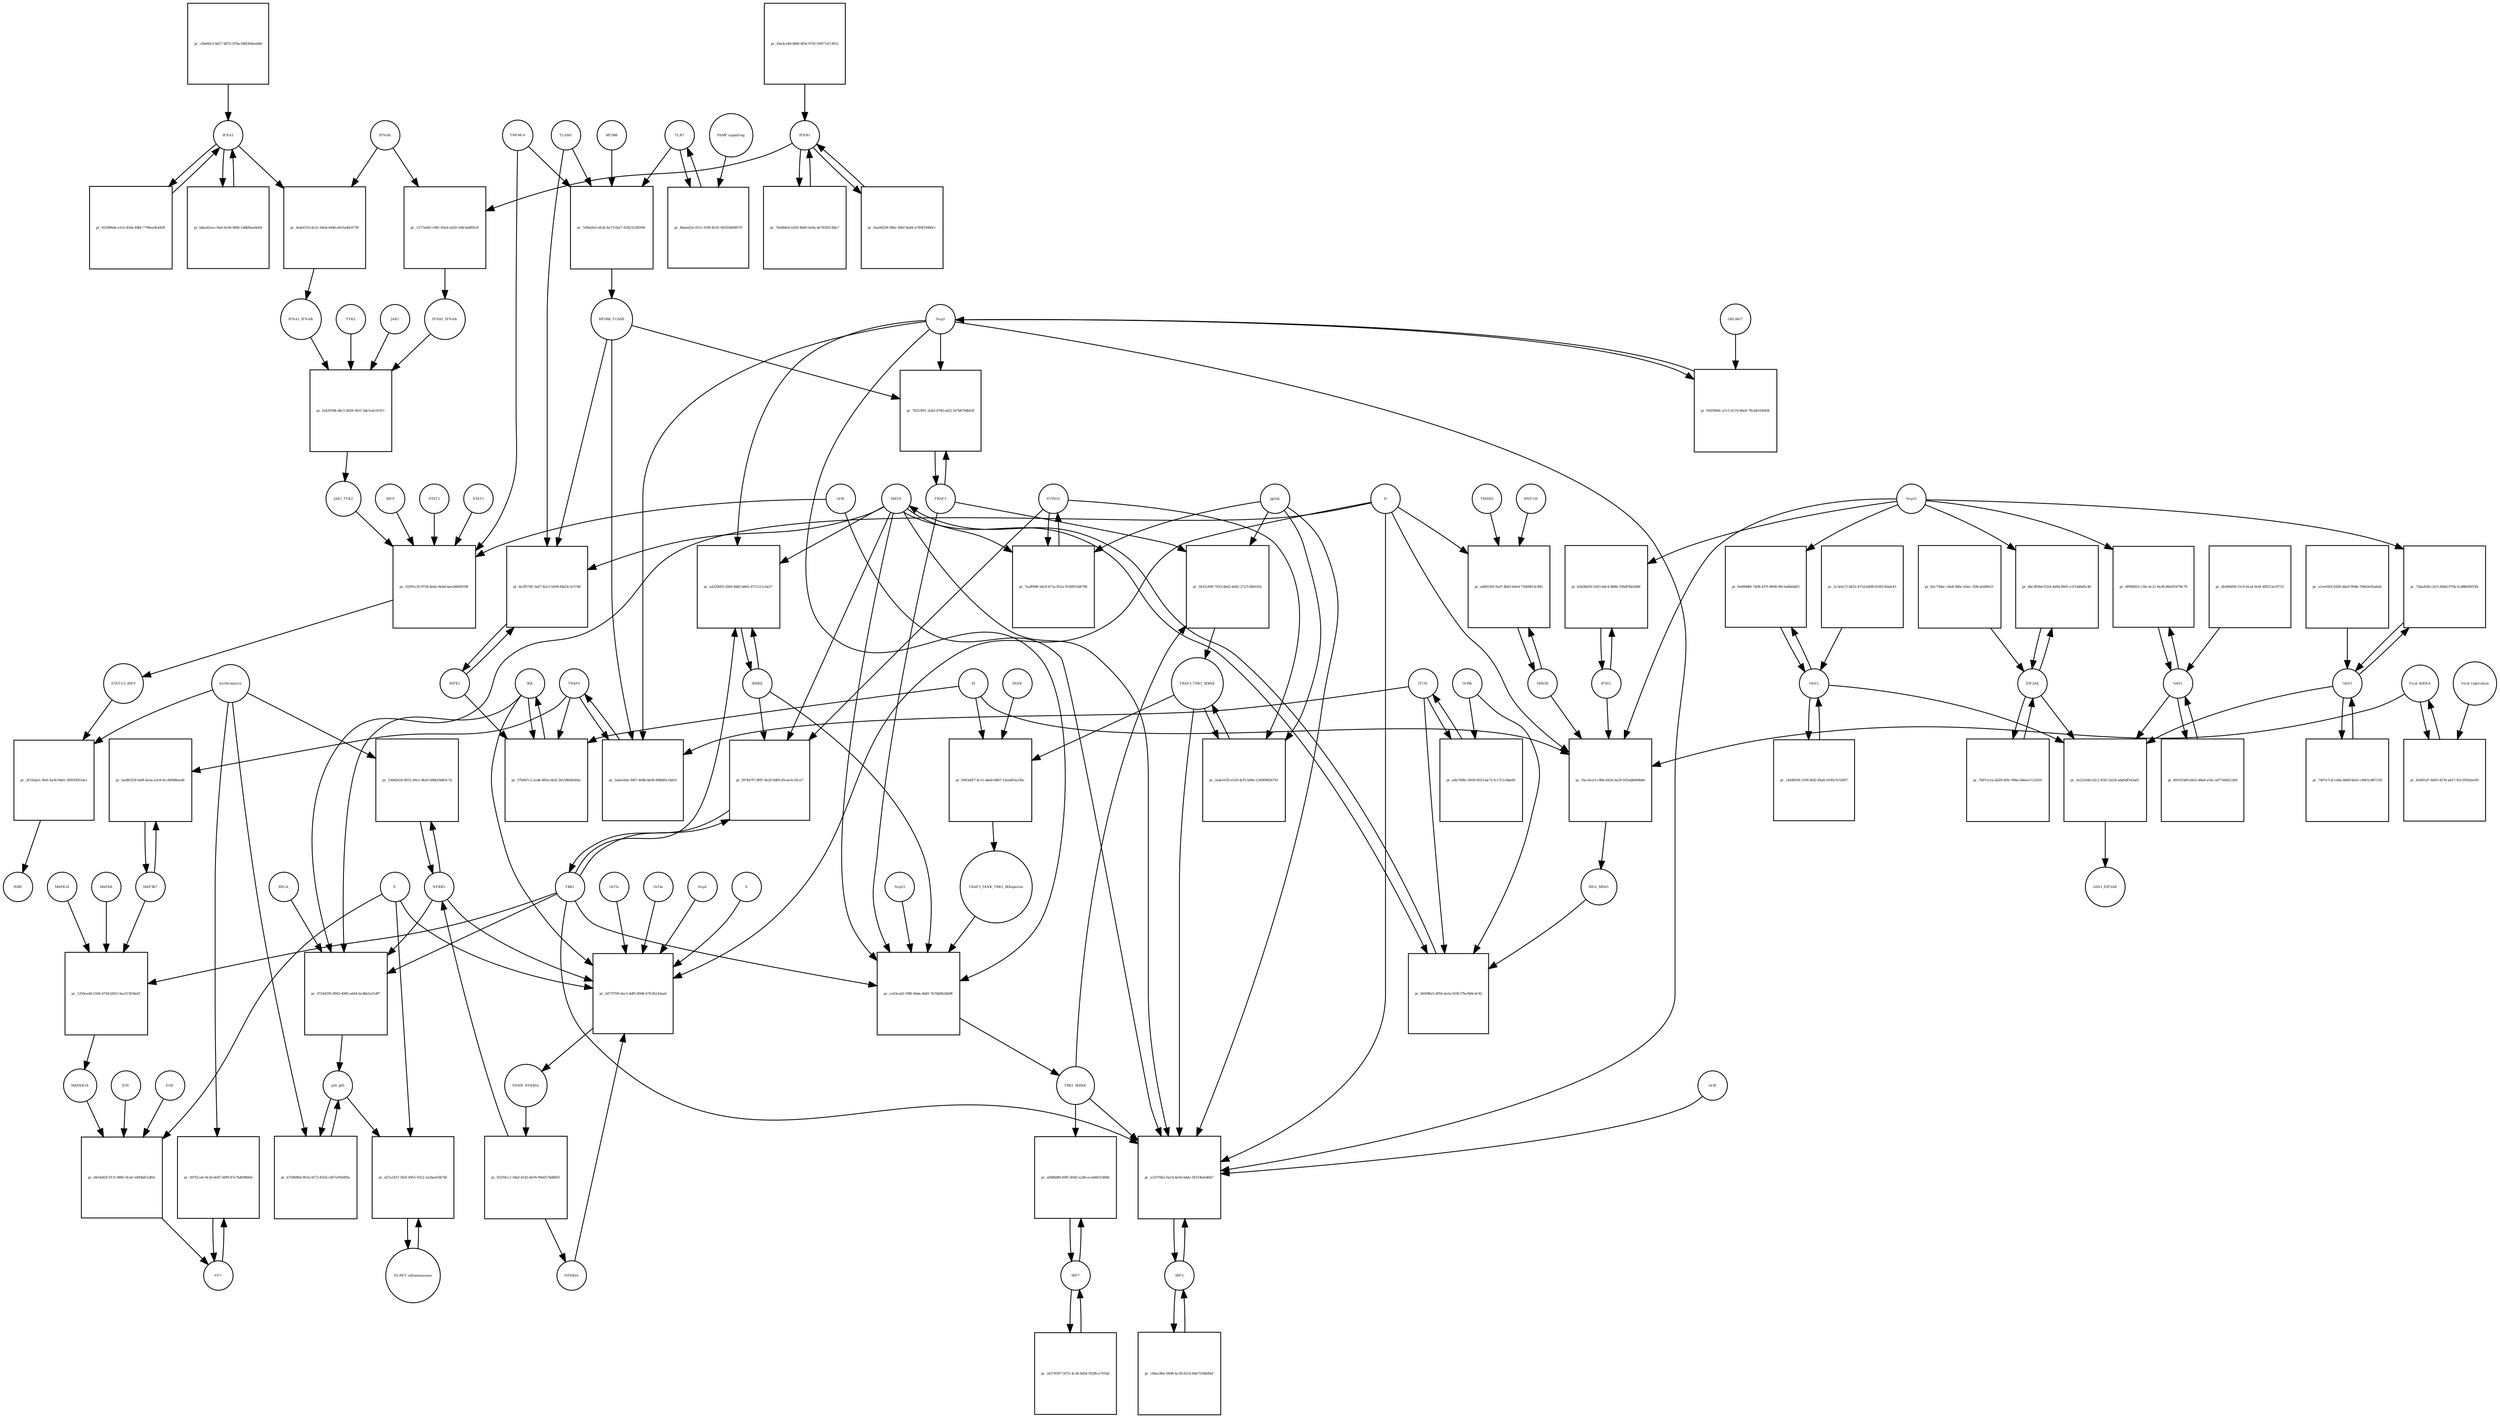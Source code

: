strict digraph  {
IFNA1 [annotation="urn_miriam_pubmed_31226023|urn_miriam_wikipathways_WP4868", bipartite=0, cls=macromolecule, fontsize=4, label=IFNA1, shape=circle];
"pr_652896de-e1e2-45de-84bf-7796ea9e4458" [annotation="", bipartite=1, cls=process, fontsize=4, label="pr_652896de-e1e2-45de-84bf-7796ea9e4458", shape=square];
IFNB1 [annotation="urn_miriam_pubmed_31226023|urn_miriam_wikipathways_WP4868", bipartite=0, cls=macromolecule, fontsize=4, label=IFNB1, shape=circle];
"pr_7be8bfe0-ed20-4b60-9a9a-de78392148a7" [annotation="", bipartite=1, cls=process, fontsize=4, label="pr_7be8bfe0-ed20-4b60-9a9a-de78392148a7", shape=square];
"STAT1/2_IRF9" [annotation="urn_miriam_pubmed_31226023|urn_miriam_wikipathways_WP4868", bipartite=0, cls=complex, fontsize=4, label="STAT1/2_IRF9", shape=circle];
"pr_2f332da5-3fe6-4a30-94d1-2691f95f1da1" [annotation="", bipartite=1, cls=process, fontsize=4, label="pr_2f332da5-3fe6-4a30-94d1-2691f95f1da1", shape=square];
ISRE [annotation="urn_miriam_pubmed_31226023|urn_miriam_wikipathways_WP4868", bipartite=0, cls=complex, fontsize=4, label=ISRE, shape=circle];
Azithromycin [annotation=urn_miriam_wikipathways_WP4868, bipartite=0, cls="simple chemical", fontsize=4, label=Azithromycin, shape=circle];
"AP-1" [annotation="urn_miriam_pubmed_31226023|urn_miriam_wikipathways_WP4868", bipartite=0, cls=complex, fontsize=4, label="AP-1", shape=circle];
"pr_497f2ca6-9e3d-4e87-b0f9-87e7b4698b0d" [annotation="", bipartite=1, cls=process, fontsize=4, label="pr_497f2ca6-9e3d-4e87-b0f9-87e7b4698b0d", shape=square];
NFKB1 [annotation=urn_miriam_wikipathways_WP4868, bipartite=0, cls=macromolecule, fontsize=4, label=NFKB1, shape=circle];
"pr_530d2024-9032-49ce-9b20-b9b61b863c7d" [annotation="", bipartite=1, cls=process, fontsize=4, label="pr_530d2024-9032-49ce-9b20-b9b61b863c7d", shape=square];
IRF3 [annotation="", bipartite=0, cls=macromolecule, fontsize=4, label=IRF3, shape=circle];
"pr_c68ac80e-0496-4c38-82c8-6b675598d9af" [annotation="", bipartite=1, cls=process, fontsize=4, label="pr_c68ac80e-0496-4c38-82c8-6b675598d9af", shape=square];
p50_p65 [annotation="", bipartite=0, cls=complex, fontsize=4, label=p50_p65, shape=circle];
"pr_b759b90d-961b-4573-8356-c667e9560f9a" [annotation="", bipartite=1, cls=process, fontsize=4, label="pr_b759b90d-961b-4573-8356-c667e9560f9a", shape=square];
IRF7 [annotation="", bipartite=0, cls=macromolecule, fontsize=4, label=IRF7, shape=circle];
"pr_24378397-5972-4c36-bd54-932ffce701b0" [annotation="", bipartite=1, cls=process, fontsize=4, label="pr_24378397-5972-4c36-bd54-932ffce701b0", shape=square];
"pr_0aa9d258-98bc-49ef-8ad4-a749f330bdcc" [annotation="", bipartite=1, cls=process, fontsize=4, label="pr_0aa9d258-98bc-49ef-8ad4-a749f330bdcc", shape=square];
"pr_bdaa41ee-c8a0-4cb6-8f6b-1ddbfbaa4eb4" [annotation="", bipartite=1, cls=process, fontsize=4, label="pr_bdaa41ee-c8a0-4cb6-8f6b-1ddbfbaa4eb4", shape=square];
OAS1 [annotation="", bipartite=0, cls=macromolecule, fontsize=4, label=OAS1, shape=circle];
"pr_891053d9-b9e2-48a8-a54c-a67740d21260" [annotation="", bipartite=1, cls=process, fontsize=4, label="pr_891053d9-b9e2-48a8-a54c-a67740d21260", shape=square];
EIF2AK [annotation="", bipartite=0, cls=macromolecule, fontsize=4, label=EIF2AK, shape=circle];
"pr_7b97ce1a-4d29-4f9c-998a-68eee1122016" [annotation="", bipartite=1, cls=process, fontsize=4, label="pr_7b97ce1a-4d29-4f9c-998a-68eee1122016", shape=square];
OAS2 [annotation="", bipartite=0, cls=macromolecule, fontsize=4, label=OAS2, shape=circle];
"pr_1464f658-3199-4fd2-85ab-5030c9155f07" [annotation="", bipartite=1, cls=process, fontsize=4, label="pr_1464f658-3199-4fd2-85ab-5030c9155f07", shape=square];
OAS3 [annotation="", bipartite=0, cls=macromolecule, fontsize=4, label=OAS3, shape=circle];
"pr_7407e7c4-cd4a-4b08-8eb1-c8601c867218" [annotation="", bipartite=1, cls=process, fontsize=4, label="pr_7407e7c4-cd4a-4b08-8eb1-c8601c867218", shape=square];
"pr_29a3ce49-0fd0-4f5e-97d1-05877ef13912" [annotation="", bipartite=1, cls=process, fontsize=4, label="pr_29a3ce49-0fd0-4f5e-97d1-05877ef13912", shape=square];
"pr_cfbe60c3-b017-4872-97ba-fd0f264eed9d" [annotation="", bipartite=1, cls=process, fontsize=4, label="pr_cfbe60c3-b017-4872-97ba-fd0f264eed9d", shape=square];
"pr_4b369d58-21c9-41a4-9c6f-4f9312a19712" [annotation="", bipartite=1, cls=process, fontsize=4, label="pr_4b369d58-21c9-41a4-9c6f-4f9312a19712", shape=square];
"pr_b5c75bbc-24e8-48bc-b5ec-358cafa89e21" [annotation="", bipartite=1, cls=process, fontsize=4, label="pr_b5c75bbc-24e8-48bc-b5ec-358cafa89e21", shape=square];
TRAF6 [annotation="urn_miriam_pubmed_31226023|urn_miriam_wikipathways_WP4868", bipartite=0, cls=macromolecule, fontsize=4, label=TRAF6, shape=circle];
"pr_5abe16dc-f967-468b-bb58-89bbf0c1bfe9" [annotation="", bipartite=1, cls=process, fontsize=4, label="pr_5abe16dc-f967-468b-bb58-89bbf0c1bfe9", shape=square];
MYD88_TCAM1 [annotation=urn_miriam_pubmed_31226023, bipartite=0, cls=complex, fontsize=4, label=MYD88_TCAM1, shape=circle];
Nsp3 [annotation="urn_miriam_pubmed_31226023|urn_miriam_wikipathways_WP4868|urn_miriam_ncbiprotein_YP_009725299", bipartite=0, cls=macromolecule, fontsize=4, label=Nsp3, shape=circle];
ITCH [annotation="", bipartite=0, cls=macromolecule, fontsize=4, label=ITCH, shape=circle];
TBK1 [annotation="urn_miriam_pubmed_31226023|urn_miriam_wikipathways_WP4868|urn_miriam_pubmed_24622840", bipartite=0, cls=macromolecule, fontsize=4, label=TBK1, shape=circle];
"pr_f97447f7-9f87-4e29-9df0-d5cee3c33ce7" [annotation="", bipartite=1, cls=process, fontsize=4, label="pr_f97447f7-9f87-4e29-9df0-d5cee3c33ce7", shape=square];
IKBKE [annotation="", bipartite=0, cls=macromolecule, fontsize=4, label=IKBKE, shape=circle];
STING1 [annotation=urn_miriam_pubmed_24622840, bipartite=0, cls=macromolecule, fontsize=4, label=STING1, shape=circle];
MAVS [annotation="", bipartite=0, cls=macromolecule, fontsize=4, label=MAVS, shape=circle];
"pr_2c3efa72-b832-471d-b408-6190156afe43" [annotation="", bipartite=1, cls=process, fontsize=4, label="pr_2c3efa72-b832-471d-b408-6190156afe43", shape=square];
"pr_e1ee02f4-82b9-44a9-99db-70662e92a6a8" [annotation="", bipartite=1, cls=process, fontsize=4, label="pr_e1ee02f4-82b9-44a9-99db-70662e92a6a8", shape=square];
TRAF3 [annotation=urn_miriam_pubmed_31226023, bipartite=0, cls=macromolecule, fontsize=4, label=TRAF3, shape=circle];
"pr_76253f91-2eb3-4760-ad21-fd7b879db03f" [annotation="", bipartite=1, cls=process, fontsize=4, label="pr_76253f91-2eb3-4760-ad21-fd7b879db03f", shape=square];
MAP3K7 [annotation="", bipartite=0, cls=macromolecule, fontsize=4, label=MAP3K7, shape=circle];
"pr_5ad85329-0a9f-4e5a-a3c6-8cc809d9aed6" [annotation="", bipartite=1, cls=process, fontsize=4, label="pr_5ad85329-0a9f-4e5a-a3c6-8cc809d9aed6", shape=square];
IKK [annotation="", bipartite=0, cls=complex, fontsize=4, label=IKK, shape=circle];
"pr_57b967c2-a1d6-483e-bb2f-2b518b0b564a" [annotation="", bipartite=1, cls=process, fontsize=4, label="pr_57b967c2-a1d6-483e-bb2f-2b518b0b564a", shape=square];
RIPK1 [annotation="", bipartite=0, cls=macromolecule, fontsize=4, label=RIPK1, shape=circle];
M [annotation="urn_miriam_pubmed_31226023|urn_miriam_ncbiprotein_BCD58756", bipartite=0, cls=macromolecule, fontsize=4, label=M, shape=circle];
"pr_a4229d55-d3fd-48d5-b662-d711211cbe27" [annotation="", bipartite=1, cls=process, fontsize=4, label="pr_a4229d55-d3fd-48d5-b662-d711211cbe27", shape=square];
"pr_e21076b2-0a14-4e5b-bddc-0f333beb46b7" [annotation="", bipartite=1, cls=process, fontsize=4, label="pr_e21076b2-0a14-4e5b-bddc-0f333beb46b7", shape=square];
TBK1_IKBKE [annotation="urn_miriam_pubmed_31226023|urn_miriam_wikipathways_WP4868|urn_miriam_pubmed_24622840", bipartite=0, cls=complex, fontsize=4, label=TBK1_IKBKE, shape=circle];
N [annotation="urn_miriam_pubmed_31226023|urn_miriam_ncbiprotein_BCD58761", bipartite=0, cls=macromolecule, fontsize=4, label=N, shape=circle];
TRAF3_TBK1_IKBKE [annotation=urn_miriam_pubmed_24622840, bipartite=0, cls=complex, fontsize=4, label=TRAF3_TBK1_IKBKE, shape=circle];
Orf8 [annotation=urn_miriam_ncbiprotein_BCD58760, bipartite=0, cls=complex, fontsize=4, label=Orf8, shape=circle];
Orf6 [annotation="urn_miriam_pubmed_31226023|urn_miriam_ncbiprotein_BCD58757", bipartite=0, cls=macromolecule, fontsize=4, label=Orf6, shape=circle];
pp1ab [annotation="urn_miriam_ncbiprotein_YP_009724389|urn_miriam_pubmed_24622840", bipartite=0, cls=macromolecule, fontsize=4, label=pp1ab, shape=circle];
"pr_6e3f57d5-5a67-42c5-b509-f6af3c3c5746" [annotation="", bipartite=1, cls=process, fontsize=4, label="pr_6e3f57d5-5a67-42c5-b509-f6af3c3c5746", shape=square];
TCAM1 [annotation=urn_miriam_pubmed_31226023, bipartite=0, cls=macromolecule, fontsize=4, label=TCAM1, shape=circle];
"pr_665f8fa5-4956-4a5a-818f-f7bc0b9c4c92" [annotation="", bipartite=1, cls=process, fontsize=4, label="pr_665f8fa5-4956-4a5a-818f-f7bc0b9c4c92", shape=square];
RIG1_MDA5 [annotation="urn_miriam_pubmed_31226023|urn_miriam_pubmed_19052324", bipartite=0, cls=complex, fontsize=4, label=RIG1_MDA5, shape=circle];
Orf9b [annotation="urn_miriam_pubmed_31226023|urn_miriam_ncbiprotein_ABI96969|urn_miriam_uniprot_P0DTD2", bipartite=0, cls=macromolecule, fontsize=4, label=Orf9b, shape=circle];
"pr_72ba2f46-cb15-466d-975b-5cd8609053fa" [annotation="", bipartite=1, cls=process, fontsize=4, label="pr_72ba2f46-cb15-466d-975b-5cd8609053fa", shape=square];
Nsp15 [annotation="urn_miriam_pubmed_31226023|urn_miriam_ncbiprotein_YP_009725310", bipartite=0, cls=macromolecule, fontsize=4, label=Nsp15, shape=circle];
"pr_9e699df6-7408-437f-8694-90c5adb44df3" [annotation="", bipartite=1, cls=process, fontsize=4, label="pr_9e699df6-7408-437f-8694-90c5adb44df3", shape=square];
"pr_4f09b925-c3fa-4c21-8a39-89a055f78c78" [annotation="", bipartite=1, cls=process, fontsize=4, label="pr_4f09b925-c3fa-4c21-8a39-89a055f78c78", shape=square];
"pr_dbc383bd-0324-4d94-8b91-e1f144bd5c46" [annotation="", bipartite=1, cls=process, fontsize=4, label="pr_dbc383bd-0324-4d94-8b91-e1f144bd5c46", shape=square];
"Viral dsRNA" [annotation="urn_miriam_pubmed_31226023|urn_miriam_pubmed_19052324|urn_miriam_taxonomy_694009", bipartite=0, cls="nucleic acid feature", fontsize=4, label="Viral dsRNA", shape=circle];
"pr_fe66f1d7-6d93-457b-a817-93c29502ee95" [annotation="", bipartite=1, cls=process, fontsize=4, label="pr_fe66f1d7-6d93-457b-a817-93c29502ee95", shape=square];
"Viral replication" [annotation="urn_miriam_pubmed_31226023|urn_miriam_pubmed_19052324|urn_miriam_mesh_D014779", bipartite=0, cls=phenotype, fontsize=4, label="Viral replication", shape=circle];
"pr_05059b9c-a7c5-4118-86e8-79cb41826f04" [annotation="", bipartite=1, cls=process, fontsize=4, label="pr_05059b9c-a7c5-4118-86e8-79cb41826f04", shape=square];
GRL0617 [annotation=urn_miriam_wikipathways_WP4868, bipartite=0, cls="simple chemical", fontsize=4, label=GRL0617, shape=circle];
"pr_7eaff996-5dc8-471a-831a-9149915b6706" [annotation="", bipartite=1, cls=process, fontsize=4, label="pr_7eaff996-5dc8-471a-831a-9149915b6706", shape=square];
"pr_2a4e1633-e520-4cf5-b99a-12490982b793" [annotation="", bipartite=1, cls=process, fontsize=4, label="pr_2a4e1633-e520-4cf5-b99a-12490982b793", shape=square];
TLR7 [annotation=urn_miriam_pubmed_31226023, bipartite=0, cls=macromolecule, fontsize=4, label=TLR7, shape=circle];
"pr_4baeef2e-0511-41f6-8c02-0d3556b9f078" [annotation="", bipartite=1, cls=process, fontsize=4, label="pr_4baeef2e-0511-41f6-8c02-0d3556b9f078", shape=square];
"PAMP signalling" [annotation="urn_miriam_pubmed_31226023|urn_miriam_mesh_D000069452", bipartite=0, cls=phenotype, fontsize=4, label="PAMP signalling", shape=circle];
IFIH1 [annotation="", bipartite=0, cls=macromolecule, fontsize=4, label=IFIH1, shape=circle];
"pr_b5e0bd30-5263-4dc4-9b8b-356df3bb5486" [annotation="", bipartite=1, cls=process, fontsize=4, label="pr_b5e0bd30-5263-4dc4-9b8b-356df3bb5486", shape=square];
DDX58 [annotation="urn_miriam_pubmed_31226023|urn_miriam_pubmed_19052324", bipartite=0, cls=macromolecule, fontsize=4, label=DDX58, shape=circle];
"pr_ebf45393-fad7-4b43-b0ed-71b09614c845" [annotation="", bipartite=1, cls=process, fontsize=4, label="pr_ebf45393-fad7-4b43-b0ed-71b09614c845", shape=square];
TRIM25 [annotation="", bipartite=0, cls=macromolecule, fontsize=4, label=TRIM25, shape=circle];
RNF135 [annotation="", bipartite=0, cls=macromolecule, fontsize=4, label=RNF135, shape=circle];
"pr_a9a7898c-6059-4553-be72-fc17c1c8de60" [annotation="", bipartite=1, cls=process, fontsize=4, label="pr_a9a7898c-6059-4553-be72-fc17c1c8de60", shape=square];
"pr_6903d5f7-4c11-4da8-b867-13eab03a33bc" [annotation="", bipartite=1, cls=process, fontsize=4, label="pr_6903d5f7-4c11-4da8-b867-13eab03a33bc", shape=square];
TRAF3_TANK_TBK1_IKKepsilon [annotation="", bipartite=0, cls=complex, fontsize=4, label=TRAF3_TANK_TBK1_IKKepsilon, shape=circle];
TANK [annotation="", bipartite=0, cls=macromolecule, fontsize=4, label=TANK, shape=circle];
"pr_af888d89-60f5-49d5-a24b-eca84831d8b8" [annotation="", bipartite=1, cls=process, fontsize=4, label="pr_af888d89-60f5-49d5-a24b-eca84831d8b8", shape=square];
NLRP3_inflammasome [annotation="", bipartite=0, cls=complex, fontsize=4, label=NLRP3_inflammasome, shape=circle];
"pr_d27a1437-5b5f-4955-9322-2a2bad16b7bf" [annotation="", bipartite=1, cls=process, fontsize=4, label="pr_d27a1437-5b5f-4955-9322-2a2bad16b7bf", shape=square];
E [annotation="urn_miriam_pubmed_31226023|urn_miriam_ncbiprotein_BCD58755", bipartite=0, cls=macromolecule, fontsize=4, label=E, shape=circle];
STAT1 [annotation="urn_miriam_pubmed_31226023|urn_miriam_wikipathways_WP4868", bipartite=0, cls=macromolecule, fontsize=4, label=STAT1, shape=circle];
"pr_10293c35-9728-4ebe-8ebd-4ae2d649550f" [annotation="", bipartite=1, cls=process, fontsize=4, label="pr_10293c35-9728-4ebe-8ebd-4ae2d649550f", shape=square];
TREML4 [annotation=urn_miriam_wikipathways_WP4868, bipartite=0, cls=macromolecule, fontsize=4, label=TREML4, shape=circle];
JAK1_TYK2 [annotation="urn_miriam_pubmed_31226023|urn_miriam_wikipathways_WP4868", bipartite=0, cls=complex, fontsize=4, label=JAK1_TYK2, shape=circle];
IRF9 [annotation="urn_miriam_pubmed_31226023|urn_miriam_wikipathways_WP4868", bipartite=0, cls=macromolecule, fontsize=4, label=IRF9, shape=circle];
STAT2 [annotation="urn_miriam_pubmed_31226023|urn_miriam_wikipathways_WP4868", bipartite=0, cls=macromolecule, fontsize=4, label=STAT2, shape=circle];
"pr_3e232444-02c2-45b7-b224-abd5df343a01" [annotation="", bipartite=1, cls=process, fontsize=4, label="pr_3e232444-02c2-45b7-b224-abd5df343a01", shape=square];
OAS1_EIF2AK [annotation="", bipartite=0, cls=complex, fontsize=4, label=OAS1_EIF2AK, shape=circle];
JAK1 [annotation="urn_miriam_pubmed_31226023|urn_miriam_wikipathways_WP4868", bipartite=0, cls=macromolecule, fontsize=4, label=JAK1, shape=circle];
"pr_fa429394-d4c5-4829-941f-3de1e4c01911" [annotation="", bipartite=1, cls=process, fontsize=4, label="pr_fa429394-d4c5-4829-941f-3de1e4c01911", shape=square];
IFNA1_IFNAR [annotation="urn_miriam_pubmed_31226023|urn_miriam_wikipathways_WP4868", bipartite=0, cls=complex, fontsize=4, label=IFNA1_IFNAR, shape=circle];
IFNB1_IFNAR [annotation="urn_miriam_pubmed_31226023|urn_miriam_wikipathways_WP4868", bipartite=0, cls=complex, fontsize=4, label=IFNB1_IFNAR, shape=circle];
TYK2 [annotation="urn_miriam_pubmed_31226023|urn_miriam_wikipathways_WP4868", bipartite=0, cls=macromolecule, fontsize=4, label=TYK2, shape=circle];
MYD88 [annotation="urn_miriam_pubmed_31226023|urn_miriam_wikipathways_WP4868", bipartite=0, cls=macromolecule, fontsize=4, label=MYD88, shape=circle];
"pr_7efba0e5-e62b-4a73-82e7-83023228599c" [annotation="", bipartite=1, cls=process, fontsize=4, label="pr_7efba0e5-e62b-4a73-82e7-83023228599c", shape=square];
NFKB_NFKBIA [annotation="urn_miriam_pubmed_31226023|urn_miriam_wikipathways_WP4868", bipartite=0, cls=complex, fontsize=4, label=NFKB_NFKBIA, shape=circle];
"pr_93359cc1-04af-41d3-b639-99e657bd8003" [annotation="", bipartite=1, cls=process, fontsize=4, label="pr_93359cc1-04af-41d3-b639-99e657bd8003", shape=square];
NFKBIA [annotation="urn_miriam_pubmed_31226023|urn_miriam_wikipathways_WP4868", bipartite=0, cls=macromolecule, fontsize=4, label=NFKBIA, shape=circle];
IFNAR [annotation="urn_miriam_pubmed_31226023|urn_miriam_wikipathways_WP4868", bipartite=0, cls=complex, fontsize=4, label=IFNAR, shape=circle];
"pr_0a4ef210-dc3c-44e6-b446-a0cfad0c6739" [annotation="", bipartite=1, cls=process, fontsize=4, label="pr_0a4ef210-dc3c-44e6-b446-a0cfad0c6739", shape=square];
"pr_1377a645-c981-43ed-ab20-1d4cba8f9e2f" [annotation="", bipartite=1, cls=process, fontsize=4, label="pr_1377a645-c981-43ed-ab20-1d4cba8f9e2f", shape=square];
MAPK14 [annotation="urn_miriam_pubmed_31226023|urn_miriam_wikipathways_WP4868", bipartite=0, cls=macromolecule, fontsize=4, label=MAPK14, shape=circle];
"pr_1250ced4-2166-4704-b933-3ea313034ef2" [annotation="", bipartite=1, cls=process, fontsize=4, label="pr_1250ced4-2166-4704-b933-3ea313034ef2", shape=square];
"MAPK8/14" [annotation="urn_miriam_pubmed_31226023|urn_miriam_wikipathways_WP4868", bipartite=0, cls=complex, fontsize=4, label="MAPK8/14", shape=circle];
MAPK8 [annotation="urn_miriam_pubmed_31226023|urn_miriam_wikipathways_WP4868", bipartite=0, cls=macromolecule, fontsize=4, label=MAPK8, shape=circle];
JUN [annotation="urn_miriam_pubmed_31226023|urn_miriam_wikipathways_WP4868", bipartite=0, cls=macromolecule, fontsize=4, label=JUN, shape=circle];
"pr_d414d42f-911f-4885-9cab-1d00bd51df0c" [annotation="", bipartite=1, cls=process, fontsize=4, label="pr_d414d42f-911f-4885-9cab-1d00bd51df0c", shape=square];
FOS [annotation="urn_miriam_pubmed_31226023|urn_miriam_wikipathways_WP4868", bipartite=0, cls=macromolecule, fontsize=4, label=FOS, shape=circle];
"pr_2d77f709-dec5-4df5-89d8-47fcfb143aa6" [annotation="", bipartite=1, cls=process, fontsize=4, label="pr_2d77f709-dec5-4df5-89d8-47fcfb143aa6", shape=square];
Nsp1 [annotation="urn_miriam_pubmed_31226023|urn_miriam_ncbiprotein_YP_009725297", bipartite=0, cls=macromolecule, fontsize=4, label=Nsp1, shape=circle];
S [annotation=urn_miriam_ncbiprotein_BCD58753, bipartite=0, cls=macromolecule, fontsize=4, label=S, shape=circle];
Orf7a [annotation=urn_miriam_ncbiprotein_BCD58758, bipartite=0, cls=macromolecule, fontsize=4, label=Orf7a, shape=circle];
Orf3a [annotation=urn_miriam_ncbiprotein_BCD58754, bipartite=0, cls=macromolecule, fontsize=4, label=Orf3a, shape=circle];
"pr_ced3cad2-59f6-4bda-bb82-7b7db9624b98" [annotation="", bipartite=1, cls=process, fontsize=4, label="pr_ced3cad2-59f6-4bda-bb82-7b7db9624b98", shape=square];
Nsp13 [annotation="urn_miriam_uniprot_P0DTD1|urn_miriam_wikipathways_WP4868|urn_miriam_ncbiprotein_YP_009725308", bipartite=0, cls=macromolecule, fontsize=4, label=Nsp13, shape=circle];
RELA [annotation="", bipartite=0, cls=macromolecule, fontsize=4, label=RELA, shape=circle];
"pr_07244293-8945-4985-a644-bcdbb1e21df7" [annotation="", bipartite=1, cls=process, fontsize=4, label="pr_07244293-8945-4985-a644-bcdbb1e21df7", shape=square];
"pr_1bccbce3-c89e-443e-be29-935edb668b8e" [annotation="", bipartite=1, cls=process, fontsize=4, label="pr_1bccbce3-c89e-443e-be29-935edb668b8e", shape=square];
"pr_3431c690-7633-4bd2-be82-2727c846183c" [annotation="", bipartite=1, cls=process, fontsize=4, label="pr_3431c690-7633-4bd2-be82-2727c846183c", shape=square];
IFNA1 -> "pr_652896de-e1e2-45de-84bf-7796ea9e4458"  [annotation="", interaction_type=consumption];
IFNA1 -> "pr_bdaa41ee-c8a0-4cb6-8f6b-1ddbfbaa4eb4"  [annotation="", interaction_type=consumption];
IFNA1 -> "pr_0a4ef210-dc3c-44e6-b446-a0cfad0c6739"  [annotation="", interaction_type=consumption];
"pr_652896de-e1e2-45de-84bf-7796ea9e4458" -> IFNA1  [annotation="", interaction_type=production];
IFNB1 -> "pr_7be8bfe0-ed20-4b60-9a9a-de78392148a7"  [annotation="", interaction_type=consumption];
IFNB1 -> "pr_0aa9d258-98bc-49ef-8ad4-a749f330bdcc"  [annotation="", interaction_type=consumption];
IFNB1 -> "pr_1377a645-c981-43ed-ab20-1d4cba8f9e2f"  [annotation="", interaction_type=consumption];
"pr_7be8bfe0-ed20-4b60-9a9a-de78392148a7" -> IFNB1  [annotation="", interaction_type=production];
"STAT1/2_IRF9" -> "pr_2f332da5-3fe6-4a30-94d1-2691f95f1da1"  [annotation="", interaction_type=consumption];
"pr_2f332da5-3fe6-4a30-94d1-2691f95f1da1" -> ISRE  [annotation="", interaction_type=production];
Azithromycin -> "pr_2f332da5-3fe6-4a30-94d1-2691f95f1da1"  [annotation=urn_miriam_pubmed_31226023, interaction_type=inhibition];
Azithromycin -> "pr_497f2ca6-9e3d-4e87-b0f9-87e7b4698b0d"  [annotation=urn_miriam_pubmed_31226023, interaction_type=inhibition];
Azithromycin -> "pr_530d2024-9032-49ce-9b20-b9b61b863c7d"  [annotation=urn_miriam_wikipathways_WP4868, interaction_type=inhibition];
Azithromycin -> "pr_b759b90d-961b-4573-8356-c667e9560f9a"  [annotation=urn_miriam_pubmed_31226023, interaction_type=inhibition];
"AP-1" -> "pr_497f2ca6-9e3d-4e87-b0f9-87e7b4698b0d"  [annotation="", interaction_type=consumption];
"pr_497f2ca6-9e3d-4e87-b0f9-87e7b4698b0d" -> "AP-1"  [annotation="", interaction_type=production];
NFKB1 -> "pr_530d2024-9032-49ce-9b20-b9b61b863c7d"  [annotation="", interaction_type=consumption];
NFKB1 -> "pr_2d77f709-dec5-4df5-89d8-47fcfb143aa6"  [annotation="", interaction_type=consumption];
NFKB1 -> "pr_07244293-8945-4985-a644-bcdbb1e21df7"  [annotation="", interaction_type=consumption];
"pr_530d2024-9032-49ce-9b20-b9b61b863c7d" -> NFKB1  [annotation="", interaction_type=production];
IRF3 -> "pr_c68ac80e-0496-4c38-82c8-6b675598d9af"  [annotation="", interaction_type=consumption];
IRF3 -> "pr_e21076b2-0a14-4e5b-bddc-0f333beb46b7"  [annotation="", interaction_type=consumption];
"pr_c68ac80e-0496-4c38-82c8-6b675598d9af" -> IRF3  [annotation="", interaction_type=production];
p50_p65 -> "pr_b759b90d-961b-4573-8356-c667e9560f9a"  [annotation="", interaction_type=consumption];
p50_p65 -> "pr_d27a1437-5b5f-4955-9322-2a2bad16b7bf"  [annotation="urn_miriam_pubmed_32133002|urn_miriam_taxonomy_694009|urn_miriam_pubmed_28531279", interaction_type=catalysis];
"pr_b759b90d-961b-4573-8356-c667e9560f9a" -> p50_p65  [annotation="", interaction_type=production];
IRF7 -> "pr_24378397-5972-4c36-bd54-932ffce701b0"  [annotation="", interaction_type=consumption];
IRF7 -> "pr_af888d89-60f5-49d5-a24b-eca84831d8b8"  [annotation="", interaction_type=consumption];
"pr_24378397-5972-4c36-bd54-932ffce701b0" -> IRF7  [annotation="", interaction_type=production];
"pr_0aa9d258-98bc-49ef-8ad4-a749f330bdcc" -> IFNB1  [annotation="", interaction_type=production];
"pr_bdaa41ee-c8a0-4cb6-8f6b-1ddbfbaa4eb4" -> IFNA1  [annotation="", interaction_type=production];
OAS1 -> "pr_891053d9-b9e2-48a8-a54c-a67740d21260"  [annotation="", interaction_type=consumption];
OAS1 -> "pr_4f09b925-c3fa-4c21-8a39-89a055f78c78"  [annotation="", interaction_type=consumption];
OAS1 -> "pr_3e232444-02c2-45b7-b224-abd5df343a01"  [annotation="", interaction_type=consumption];
"pr_891053d9-b9e2-48a8-a54c-a67740d21260" -> OAS1  [annotation="", interaction_type=production];
EIF2AK -> "pr_7b97ce1a-4d29-4f9c-998a-68eee1122016"  [annotation="", interaction_type=consumption];
EIF2AK -> "pr_dbc383bd-0324-4d94-8b91-e1f144bd5c46"  [annotation="", interaction_type=consumption];
EIF2AK -> "pr_3e232444-02c2-45b7-b224-abd5df343a01"  [annotation="", interaction_type=consumption];
"pr_7b97ce1a-4d29-4f9c-998a-68eee1122016" -> EIF2AK  [annotation="", interaction_type=production];
OAS2 -> "pr_1464f658-3199-4fd2-85ab-5030c9155f07"  [annotation="", interaction_type=consumption];
OAS2 -> "pr_9e699df6-7408-437f-8694-90c5adb44df3"  [annotation="", interaction_type=consumption];
OAS2 -> "pr_3e232444-02c2-45b7-b224-abd5df343a01"  [annotation="", interaction_type=consumption];
"pr_1464f658-3199-4fd2-85ab-5030c9155f07" -> OAS2  [annotation="", interaction_type=production];
OAS3 -> "pr_7407e7c4-cd4a-4b08-8eb1-c8601c867218"  [annotation="", interaction_type=consumption];
OAS3 -> "pr_72ba2f46-cb15-466d-975b-5cd8609053fa"  [annotation="", interaction_type=consumption];
OAS3 -> "pr_3e232444-02c2-45b7-b224-abd5df343a01"  [annotation="", interaction_type=consumption];
"pr_7407e7c4-cd4a-4b08-8eb1-c8601c867218" -> OAS3  [annotation="", interaction_type=production];
"pr_29a3ce49-0fd0-4f5e-97d1-05877ef13912" -> IFNB1  [annotation="", interaction_type=production];
"pr_cfbe60c3-b017-4872-97ba-fd0f264eed9d" -> IFNA1  [annotation="", interaction_type=production];
"pr_4b369d58-21c9-41a4-9c6f-4f9312a19712" -> OAS1  [annotation="", interaction_type=production];
"pr_b5c75bbc-24e8-48bc-b5ec-358cafa89e21" -> EIF2AK  [annotation="", interaction_type=production];
TRAF6 -> "pr_5abe16dc-f967-468b-bb58-89bbf0c1bfe9"  [annotation="", interaction_type=consumption];
TRAF6 -> "pr_5ad85329-0a9f-4e5a-a3c6-8cc809d9aed6"  [annotation=urn_miriam_pubmed_31226023, interaction_type=catalysis];
TRAF6 -> "pr_57b967c2-a1d6-483e-bb2f-2b518b0b564a"  [annotation="urn_miriam_pubmed_31226023|urn_miriam_taxonomy_694009", interaction_type=catalysis];
"pr_5abe16dc-f967-468b-bb58-89bbf0c1bfe9" -> TRAF6  [annotation="", interaction_type=production];
MYD88_TCAM1 -> "pr_5abe16dc-f967-468b-bb58-89bbf0c1bfe9"  [annotation="urn_miriam_pubmed_31226023|urn_miriam_taxonomy_694009|urn_miriam_pubmed_25135833", interaction_type=catalysis];
MYD88_TCAM1 -> "pr_76253f91-2eb3-4760-ad21-fd7b879db03f"  [annotation="urn_miriam_pubmed_31226023|urn_miriam_taxonomy_694009", interaction_type=catalysis];
MYD88_TCAM1 -> "pr_6e3f57d5-5a67-42c5-b509-f6af3c3c5746"  [annotation="urn_miriam_pubmed_20404851|urn_miriam_pubmed_31226023", interaction_type=catalysis];
Nsp3 -> "pr_5abe16dc-f967-468b-bb58-89bbf0c1bfe9"  [annotation="urn_miriam_pubmed_31226023|urn_miriam_taxonomy_694009|urn_miriam_pubmed_25135833", interaction_type=inhibition];
Nsp3 -> "pr_76253f91-2eb3-4760-ad21-fd7b879db03f"  [annotation="urn_miriam_pubmed_31226023|urn_miriam_taxonomy_694009", interaction_type=inhibition];
Nsp3 -> "pr_a4229d55-d3fd-48d5-b662-d711211cbe27"  [annotation="urn_miriam_pubmed_18353649|urn_miriam_pubmed_25636800|urn_miriam_pubmed_31226023|urn_miriam_taxonomy_694009", interaction_type=inhibition];
Nsp3 -> "pr_e21076b2-0a14-4e5b-bddc-0f333beb46b7"  [annotation="urn_miriam_pubmed_14679297|urn_miriam_pubmed_17108024|urn_miriam_pubmed_24622840|urn_miriam_pubmed_25481026|urn_miriam_pubmed_25636800|urn_miriam_pubmed_29294448|urn_miriam_pubmed_17761676|urn_miriam_pubmed_18440553|urn_miriam_pubmed_31226023|urn_miriam_taxonomy_694009", interaction_type=inhibition];
Nsp3 -> "pr_05059b9c-a7c5-4118-86e8-79cb41826f04"  [annotation="", interaction_type=consumption];
Nsp3 -> "pr_ced3cad2-59f6-4bda-bb82-7b7db9624b98"  [annotation="urn_miriam_pubmed_31226023|urn_miriam_taxonomy_694009|urn_miriam_pubmed_19380580", interaction_type=inhibition];
ITCH -> "pr_5abe16dc-f967-468b-bb58-89bbf0c1bfe9"  [annotation="urn_miriam_pubmed_31226023|urn_miriam_taxonomy_694009|urn_miriam_pubmed_25135833", interaction_type=inhibition];
ITCH -> "pr_665f8fa5-4956-4a5a-818f-f7bc0b9c4c92"  [annotation="urn_miriam_pubmed_19052324|urn_miriam_pubmed_25135833|urn_miriam_pubmed_31226023|urn_miriam_taxonomy_694009", interaction_type=inhibition];
ITCH -> "pr_a9a7898c-6059-4553-be72-fc17c1c8de60"  [annotation="", interaction_type=consumption];
TBK1 -> "pr_f97447f7-9f87-4e29-9df0-d5cee3c33ce7"  [annotation="", interaction_type=consumption];
TBK1 -> "pr_a4229d55-d3fd-48d5-b662-d711211cbe27"  [annotation="urn_miriam_pubmed_18353649|urn_miriam_pubmed_25636800|urn_miriam_pubmed_31226023|urn_miriam_taxonomy_694009", interaction_type=catalysis];
TBK1 -> "pr_e21076b2-0a14-4e5b-bddc-0f333beb46b7"  [annotation="urn_miriam_pubmed_14679297|urn_miriam_pubmed_17108024|urn_miriam_pubmed_24622840|urn_miriam_pubmed_25481026|urn_miriam_pubmed_25636800|urn_miriam_pubmed_29294448|urn_miriam_pubmed_17761676|urn_miriam_pubmed_18440553|urn_miriam_pubmed_31226023|urn_miriam_taxonomy_694009", interaction_type=catalysis];
TBK1 -> "pr_1250ced4-2166-4704-b933-3ea313034ef2"  [annotation=urn_miriam_pubmed_31226023, interaction_type=catalysis];
TBK1 -> "pr_ced3cad2-59f6-4bda-bb82-7b7db9624b98"  [annotation="", interaction_type=consumption];
TBK1 -> "pr_07244293-8945-4985-a644-bcdbb1e21df7"  [annotation="urn_miriam_pubmed_14679297|urn_miriam_pubmed_17108024|urn_miriam_pubmed_19609947|urn_miriam_pubmed_31226023|urn_miriam_taxonomy_694009", interaction_type=catalysis];
"pr_f97447f7-9f87-4e29-9df0-d5cee3c33ce7" -> TBK1  [annotation="", interaction_type=production];
IKBKE -> "pr_f97447f7-9f87-4e29-9df0-d5cee3c33ce7"  [annotation="urn_miriam_pubmed_24622840|urn_miriam_pubmed_25636800|urn_miriam_pubmed_26631542", interaction_type=catalysis];
IKBKE -> "pr_a4229d55-d3fd-48d5-b662-d711211cbe27"  [annotation="", interaction_type=consumption];
IKBKE -> "pr_ced3cad2-59f6-4bda-bb82-7b7db9624b98"  [annotation="", interaction_type=consumption];
STING1 -> "pr_f97447f7-9f87-4e29-9df0-d5cee3c33ce7"  [annotation="urn_miriam_pubmed_24622840|urn_miriam_pubmed_25636800|urn_miriam_pubmed_26631542", interaction_type=catalysis];
STING1 -> "pr_7eaff996-5dc8-471a-831a-9149915b6706"  [annotation="", interaction_type=consumption];
STING1 -> "pr_2a4e1633-e520-4cf5-b99a-12490982b793"  [annotation="urn_miriam_pubmed_24622840|urn_miriam_taxonomy_694009", interaction_type=catalysis];
MAVS -> "pr_f97447f7-9f87-4e29-9df0-d5cee3c33ce7"  [annotation="urn_miriam_pubmed_24622840|urn_miriam_pubmed_25636800|urn_miriam_pubmed_26631542", interaction_type=catalysis];
MAVS -> "pr_a4229d55-d3fd-48d5-b662-d711211cbe27"  [annotation="urn_miriam_pubmed_18353649|urn_miriam_pubmed_25636800|urn_miriam_pubmed_31226023|urn_miriam_taxonomy_694009", interaction_type=catalysis];
MAVS -> "pr_e21076b2-0a14-4e5b-bddc-0f333beb46b7"  [annotation="urn_miriam_pubmed_14679297|urn_miriam_pubmed_17108024|urn_miriam_pubmed_24622840|urn_miriam_pubmed_25481026|urn_miriam_pubmed_25636800|urn_miriam_pubmed_29294448|urn_miriam_pubmed_17761676|urn_miriam_pubmed_18440553|urn_miriam_pubmed_31226023|urn_miriam_taxonomy_694009", interaction_type=catalysis];
MAVS -> "pr_6e3f57d5-5a67-42c5-b509-f6af3c3c5746"  [annotation="urn_miriam_pubmed_20404851|urn_miriam_pubmed_31226023", interaction_type=catalysis];
MAVS -> "pr_665f8fa5-4956-4a5a-818f-f7bc0b9c4c92"  [annotation="", interaction_type=consumption];
MAVS -> "pr_7eaff996-5dc8-471a-831a-9149915b6706"  [annotation="urn_miriam_pubmed_22312431|urn_miriam_pubmed_24622840|urn_miriam_taxonomy_694009", interaction_type=catalysis];
MAVS -> "pr_ced3cad2-59f6-4bda-bb82-7b7db9624b98"  [annotation="urn_miriam_pubmed_31226023|urn_miriam_taxonomy_694009|urn_miriam_pubmed_19380580", interaction_type=catalysis];
"pr_2c3efa72-b832-471d-b408-6190156afe43" -> OAS2  [annotation="", interaction_type=production];
"pr_e1ee02f4-82b9-44a9-99db-70662e92a6a8" -> OAS3  [annotation="", interaction_type=production];
TRAF3 -> "pr_76253f91-2eb3-4760-ad21-fd7b879db03f"  [annotation="", interaction_type=consumption];
TRAF3 -> "pr_ced3cad2-59f6-4bda-bb82-7b7db9624b98"  [annotation="urn_miriam_pubmed_31226023|urn_miriam_taxonomy_694009|urn_miriam_pubmed_19380580", interaction_type=catalysis];
TRAF3 -> "pr_3431c690-7633-4bd2-be82-2727c846183c"  [annotation="", interaction_type=consumption];
"pr_76253f91-2eb3-4760-ad21-fd7b879db03f" -> TRAF3  [annotation="", interaction_type=production];
MAP3K7 -> "pr_5ad85329-0a9f-4e5a-a3c6-8cc809d9aed6"  [annotation="", interaction_type=consumption];
MAP3K7 -> "pr_1250ced4-2166-4704-b933-3ea313034ef2"  [annotation=urn_miriam_pubmed_31226023, interaction_type=catalysis];
"pr_5ad85329-0a9f-4e5a-a3c6-8cc809d9aed6" -> MAP3K7  [annotation="", interaction_type=production];
IKK -> "pr_57b967c2-a1d6-483e-bb2f-2b518b0b564a"  [annotation="", interaction_type=consumption];
IKK -> "pr_2d77f709-dec5-4df5-89d8-47fcfb143aa6"  [annotation="urn_miriam_pubmed_31226023|urn_miriam_taxonomy_694009", interaction_type=inhibition];
IKK -> "pr_07244293-8945-4985-a644-bcdbb1e21df7"  [annotation="urn_miriam_pubmed_14679297|urn_miriam_pubmed_17108024|urn_miriam_pubmed_19609947|urn_miriam_pubmed_31226023|urn_miriam_taxonomy_694009", interaction_type=catalysis];
"pr_57b967c2-a1d6-483e-bb2f-2b518b0b564a" -> IKK  [annotation="", interaction_type=production];
RIPK1 -> "pr_57b967c2-a1d6-483e-bb2f-2b518b0b564a"  [annotation="urn_miriam_pubmed_31226023|urn_miriam_taxonomy_694009", interaction_type=catalysis];
RIPK1 -> "pr_6e3f57d5-5a67-42c5-b509-f6af3c3c5746"  [annotation="", interaction_type=consumption];
M -> "pr_57b967c2-a1d6-483e-bb2f-2b518b0b564a"  [annotation="urn_miriam_pubmed_31226023|urn_miriam_taxonomy_694009", interaction_type=inhibition];
M -> "pr_6903d5f7-4c11-4da8-b867-13eab03a33bc"  [annotation="urn_miriam_pubmed_19380580|urn_miriam_taxonomy_694009", interaction_type=inhibition];
M -> "pr_1bccbce3-c89e-443e-be29-935edb668b8e"  [annotation="urn_miriam_pubmed_19052324|urn_miriam_pubmed_31226023|urn_miriam_taxonomy_694009", interaction_type=inhibition];
"pr_a4229d55-d3fd-48d5-b662-d711211cbe27" -> IKBKE  [annotation="", interaction_type=production];
"pr_e21076b2-0a14-4e5b-bddc-0f333beb46b7" -> IRF3  [annotation="", interaction_type=production];
TBK1_IKBKE -> "pr_e21076b2-0a14-4e5b-bddc-0f333beb46b7"  [annotation="urn_miriam_pubmed_14679297|urn_miriam_pubmed_17108024|urn_miriam_pubmed_24622840|urn_miriam_pubmed_25481026|urn_miriam_pubmed_25636800|urn_miriam_pubmed_29294448|urn_miriam_pubmed_17761676|urn_miriam_pubmed_18440553|urn_miriam_pubmed_31226023|urn_miriam_taxonomy_694009", interaction_type=catalysis];
TBK1_IKBKE -> "pr_af888d89-60f5-49d5-a24b-eca84831d8b8"  [annotation=urn_miriam_pubmed_19380580, interaction_type=catalysis];
TBK1_IKBKE -> "pr_3431c690-7633-4bd2-be82-2727c846183c"  [annotation="", interaction_type=consumption];
N -> "pr_e21076b2-0a14-4e5b-bddc-0f333beb46b7"  [annotation="urn_miriam_pubmed_14679297|urn_miriam_pubmed_17108024|urn_miriam_pubmed_24622840|urn_miriam_pubmed_25481026|urn_miriam_pubmed_25636800|urn_miriam_pubmed_29294448|urn_miriam_pubmed_17761676|urn_miriam_pubmed_18440553|urn_miriam_pubmed_31226023|urn_miriam_taxonomy_694009", interaction_type=inhibition];
N -> "pr_ebf45393-fad7-4b43-b0ed-71b09614c845"  [annotation="urn_miriam_pubmed_25581309|urn_miriam_pubmed_28148787|urn_miriam_taxonomy_694009", interaction_type=inhibition];
N -> "pr_2d77f709-dec5-4df5-89d8-47fcfb143aa6"  [annotation="urn_miriam_pubmed_31226023|urn_miriam_taxonomy_694009", interaction_type=catalysis];
N -> "pr_07244293-8945-4985-a644-bcdbb1e21df7"  [annotation="urn_miriam_pubmed_14679297|urn_miriam_pubmed_17108024|urn_miriam_pubmed_19609947|urn_miriam_pubmed_31226023|urn_miriam_taxonomy_694009", interaction_type=inhibition];
N -> "pr_1bccbce3-c89e-443e-be29-935edb668b8e"  [annotation="urn_miriam_pubmed_19052324|urn_miriam_pubmed_31226023|urn_miriam_taxonomy_694009", interaction_type=inhibition];
TRAF3_TBK1_IKBKE -> "pr_e21076b2-0a14-4e5b-bddc-0f333beb46b7"  [annotation="urn_miriam_pubmed_14679297|urn_miriam_pubmed_17108024|urn_miriam_pubmed_24622840|urn_miriam_pubmed_25481026|urn_miriam_pubmed_25636800|urn_miriam_pubmed_29294448|urn_miriam_pubmed_17761676|urn_miriam_pubmed_18440553|urn_miriam_pubmed_31226023|urn_miriam_taxonomy_694009", interaction_type=catalysis];
TRAF3_TBK1_IKBKE -> "pr_2a4e1633-e520-4cf5-b99a-12490982b793"  [annotation="", interaction_type=consumption];
TRAF3_TBK1_IKBKE -> "pr_6903d5f7-4c11-4da8-b867-13eab03a33bc"  [annotation="", interaction_type=consumption];
Orf8 -> "pr_e21076b2-0a14-4e5b-bddc-0f333beb46b7"  [annotation="urn_miriam_pubmed_14679297|urn_miriam_pubmed_17108024|urn_miriam_pubmed_24622840|urn_miriam_pubmed_25481026|urn_miriam_pubmed_25636800|urn_miriam_pubmed_29294448|urn_miriam_pubmed_17761676|urn_miriam_pubmed_18440553|urn_miriam_pubmed_31226023|urn_miriam_taxonomy_694009", interaction_type=inhibition];
Orf6 -> "pr_e21076b2-0a14-4e5b-bddc-0f333beb46b7"  [annotation="urn_miriam_pubmed_14679297|urn_miriam_pubmed_17108024|urn_miriam_pubmed_24622840|urn_miriam_pubmed_25481026|urn_miriam_pubmed_25636800|urn_miriam_pubmed_29294448|urn_miriam_pubmed_17761676|urn_miriam_pubmed_18440553|urn_miriam_pubmed_31226023|urn_miriam_taxonomy_694009", interaction_type=inhibition];
Orf6 -> "pr_10293c35-9728-4ebe-8ebd-4ae2d649550f"  [annotation="urn_miriam_pubmed_31226023|urn_miriam_taxonomy_694009", interaction_type=inhibition];
pp1ab -> "pr_e21076b2-0a14-4e5b-bddc-0f333beb46b7"  [annotation="urn_miriam_pubmed_14679297|urn_miriam_pubmed_17108024|urn_miriam_pubmed_24622840|urn_miriam_pubmed_25481026|urn_miriam_pubmed_25636800|urn_miriam_pubmed_29294448|urn_miriam_pubmed_17761676|urn_miriam_pubmed_18440553|urn_miriam_pubmed_31226023|urn_miriam_taxonomy_694009", interaction_type=inhibition];
pp1ab -> "pr_7eaff996-5dc8-471a-831a-9149915b6706"  [annotation="urn_miriam_pubmed_22312431|urn_miriam_pubmed_24622840|urn_miriam_taxonomy_694009", interaction_type=inhibition];
pp1ab -> "pr_2a4e1633-e520-4cf5-b99a-12490982b793"  [annotation="urn_miriam_pubmed_24622840|urn_miriam_taxonomy_694009", interaction_type=inhibition];
pp1ab -> "pr_3431c690-7633-4bd2-be82-2727c846183c"  [annotation="urn_miriam_pubmed_24622840|urn_miriam_taxonomy_694009", interaction_type=inhibition];
"pr_6e3f57d5-5a67-42c5-b509-f6af3c3c5746" -> RIPK1  [annotation="", interaction_type=production];
TCAM1 -> "pr_6e3f57d5-5a67-42c5-b509-f6af3c3c5746"  [annotation="urn_miriam_pubmed_20404851|urn_miriam_pubmed_31226023", interaction_type=catalysis];
TCAM1 -> "pr_7efba0e5-e62b-4a73-82e7-83023228599c"  [annotation="", interaction_type=consumption];
"pr_665f8fa5-4956-4a5a-818f-f7bc0b9c4c92" -> MAVS  [annotation="", interaction_type=production];
RIG1_MDA5 -> "pr_665f8fa5-4956-4a5a-818f-f7bc0b9c4c92"  [annotation="urn_miriam_pubmed_19052324|urn_miriam_pubmed_25135833|urn_miriam_pubmed_31226023|urn_miriam_taxonomy_694009", interaction_type=catalysis];
Orf9b -> "pr_665f8fa5-4956-4a5a-818f-f7bc0b9c4c92"  [annotation="urn_miriam_pubmed_19052324|urn_miriam_pubmed_25135833|urn_miriam_pubmed_31226023|urn_miriam_taxonomy_694009", interaction_type=inhibition];
Orf9b -> "pr_a9a7898c-6059-4553-be72-fc17c1c8de60"  [annotation="urn_miriam_pubmed_25135833|urn_miriam_taxonomy_694009", interaction_type=catalysis];
"pr_72ba2f46-cb15-466d-975b-5cd8609053fa" -> OAS3  [annotation="", interaction_type=production];
Nsp15 -> "pr_72ba2f46-cb15-466d-975b-5cd8609053fa"  [annotation="urn_miriam_pubmed_31226023|urn_miriam_taxonomy_694009", interaction_type=inhibition];
Nsp15 -> "pr_9e699df6-7408-437f-8694-90c5adb44df3"  [annotation="urn_miriam_pubmed_31226023|urn_miriam_taxonomy_694009", interaction_type=inhibition];
Nsp15 -> "pr_4f09b925-c3fa-4c21-8a39-89a055f78c78"  [annotation="urn_miriam_pubmed_31226023|urn_miriam_taxonomy_694009", interaction_type=inhibition];
Nsp15 -> "pr_dbc383bd-0324-4d94-8b91-e1f144bd5c46"  [annotation="urn_miriam_pubmed_31226023|urn_miriam_taxonomy_694009", interaction_type=inhibition];
Nsp15 -> "pr_b5e0bd30-5263-4dc4-9b8b-356df3bb5486"  [annotation="urn_miriam_pubmed_28158275|urn_miriam_taxonomy_694009", interaction_type=inhibition];
Nsp15 -> "pr_1bccbce3-c89e-443e-be29-935edb668b8e"  [annotation="urn_miriam_pubmed_19052324|urn_miriam_pubmed_31226023|urn_miriam_taxonomy_694009", interaction_type=inhibition];
"pr_9e699df6-7408-437f-8694-90c5adb44df3" -> OAS2  [annotation="", interaction_type=production];
"pr_4f09b925-c3fa-4c21-8a39-89a055f78c78" -> OAS1  [annotation="", interaction_type=production];
"pr_dbc383bd-0324-4d94-8b91-e1f144bd5c46" -> EIF2AK  [annotation="", interaction_type=production];
"Viral dsRNA" -> "pr_fe66f1d7-6d93-457b-a817-93c29502ee95"  [annotation="", interaction_type=consumption];
"Viral dsRNA" -> "pr_1bccbce3-c89e-443e-be29-935edb668b8e"  [annotation="urn_miriam_pubmed_19052324|urn_miriam_pubmed_31226023|urn_miriam_taxonomy_694009", interaction_type=catalysis];
"pr_fe66f1d7-6d93-457b-a817-93c29502ee95" -> "Viral dsRNA"  [annotation="", interaction_type=production];
"Viral replication" -> "pr_fe66f1d7-6d93-457b-a817-93c29502ee95"  [annotation="urn_miriam_pubmed_31226023|urn_miriam_taxonomy_694009", interaction_type="necessary stimulation"];
"pr_05059b9c-a7c5-4118-86e8-79cb41826f04" -> Nsp3  [annotation="", interaction_type=production];
GRL0617 -> "pr_05059b9c-a7c5-4118-86e8-79cb41826f04"  [annotation=urn_miriam_pubmed_31226023, interaction_type=inhibition];
"pr_7eaff996-5dc8-471a-831a-9149915b6706" -> STING1  [annotation="", interaction_type=production];
"pr_2a4e1633-e520-4cf5-b99a-12490982b793" -> TRAF3_TBK1_IKBKE  [annotation="", interaction_type=production];
TLR7 -> "pr_4baeef2e-0511-41f6-8c02-0d3556b9f078"  [annotation="", interaction_type=consumption];
TLR7 -> "pr_7efba0e5-e62b-4a73-82e7-83023228599c"  [annotation=urn_miriam_pubmed_31226023, interaction_type=catalysis];
"pr_4baeef2e-0511-41f6-8c02-0d3556b9f078" -> TLR7  [annotation="", interaction_type=production];
"PAMP signalling" -> "pr_4baeef2e-0511-41f6-8c02-0d3556b9f078"  [annotation=urn_miriam_pubmed_31226023, interaction_type="necessary stimulation"];
IFIH1 -> "pr_b5e0bd30-5263-4dc4-9b8b-356df3bb5486"  [annotation="", interaction_type=consumption];
IFIH1 -> "pr_1bccbce3-c89e-443e-be29-935edb668b8e"  [annotation="", interaction_type=consumption];
"pr_b5e0bd30-5263-4dc4-9b8b-356df3bb5486" -> IFIH1  [annotation="", interaction_type=production];
DDX58 -> "pr_ebf45393-fad7-4b43-b0ed-71b09614c845"  [annotation="", interaction_type=consumption];
DDX58 -> "pr_1bccbce3-c89e-443e-be29-935edb668b8e"  [annotation="", interaction_type=consumption];
"pr_ebf45393-fad7-4b43-b0ed-71b09614c845" -> DDX58  [annotation="", interaction_type=production];
TRIM25 -> "pr_ebf45393-fad7-4b43-b0ed-71b09614c845"  [annotation="urn_miriam_pubmed_25581309|urn_miriam_pubmed_28148787|urn_miriam_taxonomy_694009", interaction_type=catalysis];
RNF135 -> "pr_ebf45393-fad7-4b43-b0ed-71b09614c845"  [annotation="urn_miriam_pubmed_25581309|urn_miriam_pubmed_28148787|urn_miriam_taxonomy_694009", interaction_type=catalysis];
"pr_a9a7898c-6059-4553-be72-fc17c1c8de60" -> ITCH  [annotation="", interaction_type=production];
"pr_6903d5f7-4c11-4da8-b867-13eab03a33bc" -> TRAF3_TANK_TBK1_IKKepsilon  [annotation="", interaction_type=production];
TRAF3_TANK_TBK1_IKKepsilon -> "pr_ced3cad2-59f6-4bda-bb82-7b7db9624b98"  [annotation="urn_miriam_pubmed_31226023|urn_miriam_taxonomy_694009|urn_miriam_pubmed_19380580", interaction_type=catalysis];
TANK -> "pr_6903d5f7-4c11-4da8-b867-13eab03a33bc"  [annotation="", interaction_type=consumption];
"pr_af888d89-60f5-49d5-a24b-eca84831d8b8" -> IRF7  [annotation="", interaction_type=production];
NLRP3_inflammasome -> "pr_d27a1437-5b5f-4955-9322-2a2bad16b7bf"  [annotation="", interaction_type=consumption];
"pr_d27a1437-5b5f-4955-9322-2a2bad16b7bf" -> NLRP3_inflammasome  [annotation="", interaction_type=production];
E -> "pr_d27a1437-5b5f-4955-9322-2a2bad16b7bf"  [annotation="urn_miriam_pubmed_32133002|urn_miriam_taxonomy_694009|urn_miriam_pubmed_28531279", interaction_type=catalysis];
E -> "pr_d414d42f-911f-4885-9cab-1d00bd51df0c"  [annotation="urn_miriam_pubmed_31226023|urn_miriam_taxonomy_694009", interaction_type=catalysis];
E -> "pr_2d77f709-dec5-4df5-89d8-47fcfb143aa6"  [annotation="urn_miriam_pubmed_31226023|urn_miriam_taxonomy_694009", interaction_type=catalysis];
STAT1 -> "pr_10293c35-9728-4ebe-8ebd-4ae2d649550f"  [annotation="", interaction_type=consumption];
"pr_10293c35-9728-4ebe-8ebd-4ae2d649550f" -> "STAT1/2_IRF9"  [annotation="", interaction_type=production];
TREML4 -> "pr_10293c35-9728-4ebe-8ebd-4ae2d649550f"  [annotation="urn_miriam_pubmed_31226023|urn_miriam_taxonomy_694009", interaction_type=catalysis];
TREML4 -> "pr_7efba0e5-e62b-4a73-82e7-83023228599c"  [annotation=urn_miriam_pubmed_31226023, interaction_type=catalysis];
JAK1_TYK2 -> "pr_10293c35-9728-4ebe-8ebd-4ae2d649550f"  [annotation="urn_miriam_pubmed_31226023|urn_miriam_taxonomy_694009", interaction_type=catalysis];
IRF9 -> "pr_10293c35-9728-4ebe-8ebd-4ae2d649550f"  [annotation="", interaction_type=consumption];
STAT2 -> "pr_10293c35-9728-4ebe-8ebd-4ae2d649550f"  [annotation="", interaction_type=consumption];
"pr_3e232444-02c2-45b7-b224-abd5df343a01" -> OAS1_EIF2AK  [annotation="", interaction_type=production];
JAK1 -> "pr_fa429394-d4c5-4829-941f-3de1e4c01911"  [annotation="", interaction_type=consumption];
"pr_fa429394-d4c5-4829-941f-3de1e4c01911" -> JAK1_TYK2  [annotation="", interaction_type=production];
IFNA1_IFNAR -> "pr_fa429394-d4c5-4829-941f-3de1e4c01911"  [annotation=urn_miriam_pubmed_31226023, interaction_type=catalysis];
IFNB1_IFNAR -> "pr_fa429394-d4c5-4829-941f-3de1e4c01911"  [annotation=urn_miriam_pubmed_31226023, interaction_type=catalysis];
TYK2 -> "pr_fa429394-d4c5-4829-941f-3de1e4c01911"  [annotation="", interaction_type=consumption];
MYD88 -> "pr_7efba0e5-e62b-4a73-82e7-83023228599c"  [annotation="", interaction_type=consumption];
"pr_7efba0e5-e62b-4a73-82e7-83023228599c" -> MYD88_TCAM1  [annotation="", interaction_type=production];
NFKB_NFKBIA -> "pr_93359cc1-04af-41d3-b639-99e657bd8003"  [annotation="", interaction_type=consumption];
"pr_93359cc1-04af-41d3-b639-99e657bd8003" -> NFKBIA  [annotation="", interaction_type=production];
"pr_93359cc1-04af-41d3-b639-99e657bd8003" -> NFKB1  [annotation="", interaction_type=production];
NFKBIA -> "pr_2d77f709-dec5-4df5-89d8-47fcfb143aa6"  [annotation="", interaction_type=consumption];
IFNAR -> "pr_0a4ef210-dc3c-44e6-b446-a0cfad0c6739"  [annotation="", interaction_type=consumption];
IFNAR -> "pr_1377a645-c981-43ed-ab20-1d4cba8f9e2f"  [annotation="", interaction_type=consumption];
"pr_0a4ef210-dc3c-44e6-b446-a0cfad0c6739" -> IFNA1_IFNAR  [annotation="", interaction_type=production];
"pr_1377a645-c981-43ed-ab20-1d4cba8f9e2f" -> IFNB1_IFNAR  [annotation="", interaction_type=production];
MAPK14 -> "pr_1250ced4-2166-4704-b933-3ea313034ef2"  [annotation="", interaction_type=consumption];
"pr_1250ced4-2166-4704-b933-3ea313034ef2" -> "MAPK8/14"  [annotation="", interaction_type=production];
"MAPK8/14" -> "pr_d414d42f-911f-4885-9cab-1d00bd51df0c"  [annotation="urn_miriam_pubmed_31226023|urn_miriam_taxonomy_694009", interaction_type=catalysis];
MAPK8 -> "pr_1250ced4-2166-4704-b933-3ea313034ef2"  [annotation="", interaction_type=consumption];
JUN -> "pr_d414d42f-911f-4885-9cab-1d00bd51df0c"  [annotation="", interaction_type=consumption];
"pr_d414d42f-911f-4885-9cab-1d00bd51df0c" -> "AP-1"  [annotation="", interaction_type=production];
FOS -> "pr_d414d42f-911f-4885-9cab-1d00bd51df0c"  [annotation="", interaction_type=consumption];
"pr_2d77f709-dec5-4df5-89d8-47fcfb143aa6" -> NFKB_NFKBIA  [annotation="", interaction_type=production];
Nsp1 -> "pr_2d77f709-dec5-4df5-89d8-47fcfb143aa6"  [annotation="urn_miriam_pubmed_31226023|urn_miriam_taxonomy_694009", interaction_type=catalysis];
S -> "pr_2d77f709-dec5-4df5-89d8-47fcfb143aa6"  [annotation="urn_miriam_pubmed_31226023|urn_miriam_taxonomy_694009", interaction_type=catalysis];
Orf7a -> "pr_2d77f709-dec5-4df5-89d8-47fcfb143aa6"  [annotation="urn_miriam_pubmed_31226023|urn_miriam_taxonomy_694009", interaction_type=catalysis];
Orf3a -> "pr_2d77f709-dec5-4df5-89d8-47fcfb143aa6"  [annotation="urn_miriam_pubmed_31226023|urn_miriam_taxonomy_694009", interaction_type=catalysis];
"pr_ced3cad2-59f6-4bda-bb82-7b7db9624b98" -> TBK1_IKBKE  [annotation="", interaction_type=production];
Nsp13 -> "pr_ced3cad2-59f6-4bda-bb82-7b7db9624b98"  [annotation="urn_miriam_pubmed_31226023|urn_miriam_taxonomy_694009|urn_miriam_pubmed_19380580", interaction_type=catalysis];
RELA -> "pr_07244293-8945-4985-a644-bcdbb1e21df7"  [annotation="", interaction_type=consumption];
"pr_07244293-8945-4985-a644-bcdbb1e21df7" -> p50_p65  [annotation="", interaction_type=production];
"pr_1bccbce3-c89e-443e-be29-935edb668b8e" -> RIG1_MDA5  [annotation="", interaction_type=production];
"pr_3431c690-7633-4bd2-be82-2727c846183c" -> TRAF3_TBK1_IKBKE  [annotation="", interaction_type=production];
}
